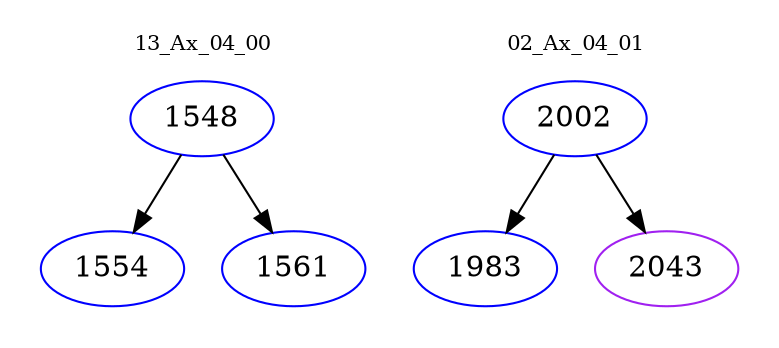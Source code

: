 digraph{
subgraph cluster_0 {
color = white
label = "13_Ax_04_00";
fontsize=10;
T0_1548 [label="1548", color="blue"]
T0_1548 -> T0_1554 [color="black"]
T0_1554 [label="1554", color="blue"]
T0_1548 -> T0_1561 [color="black"]
T0_1561 [label="1561", color="blue"]
}
subgraph cluster_1 {
color = white
label = "02_Ax_04_01";
fontsize=10;
T1_2002 [label="2002", color="blue"]
T1_2002 -> T1_1983 [color="black"]
T1_1983 [label="1983", color="blue"]
T1_2002 -> T1_2043 [color="black"]
T1_2043 [label="2043", color="purple"]
}
}
